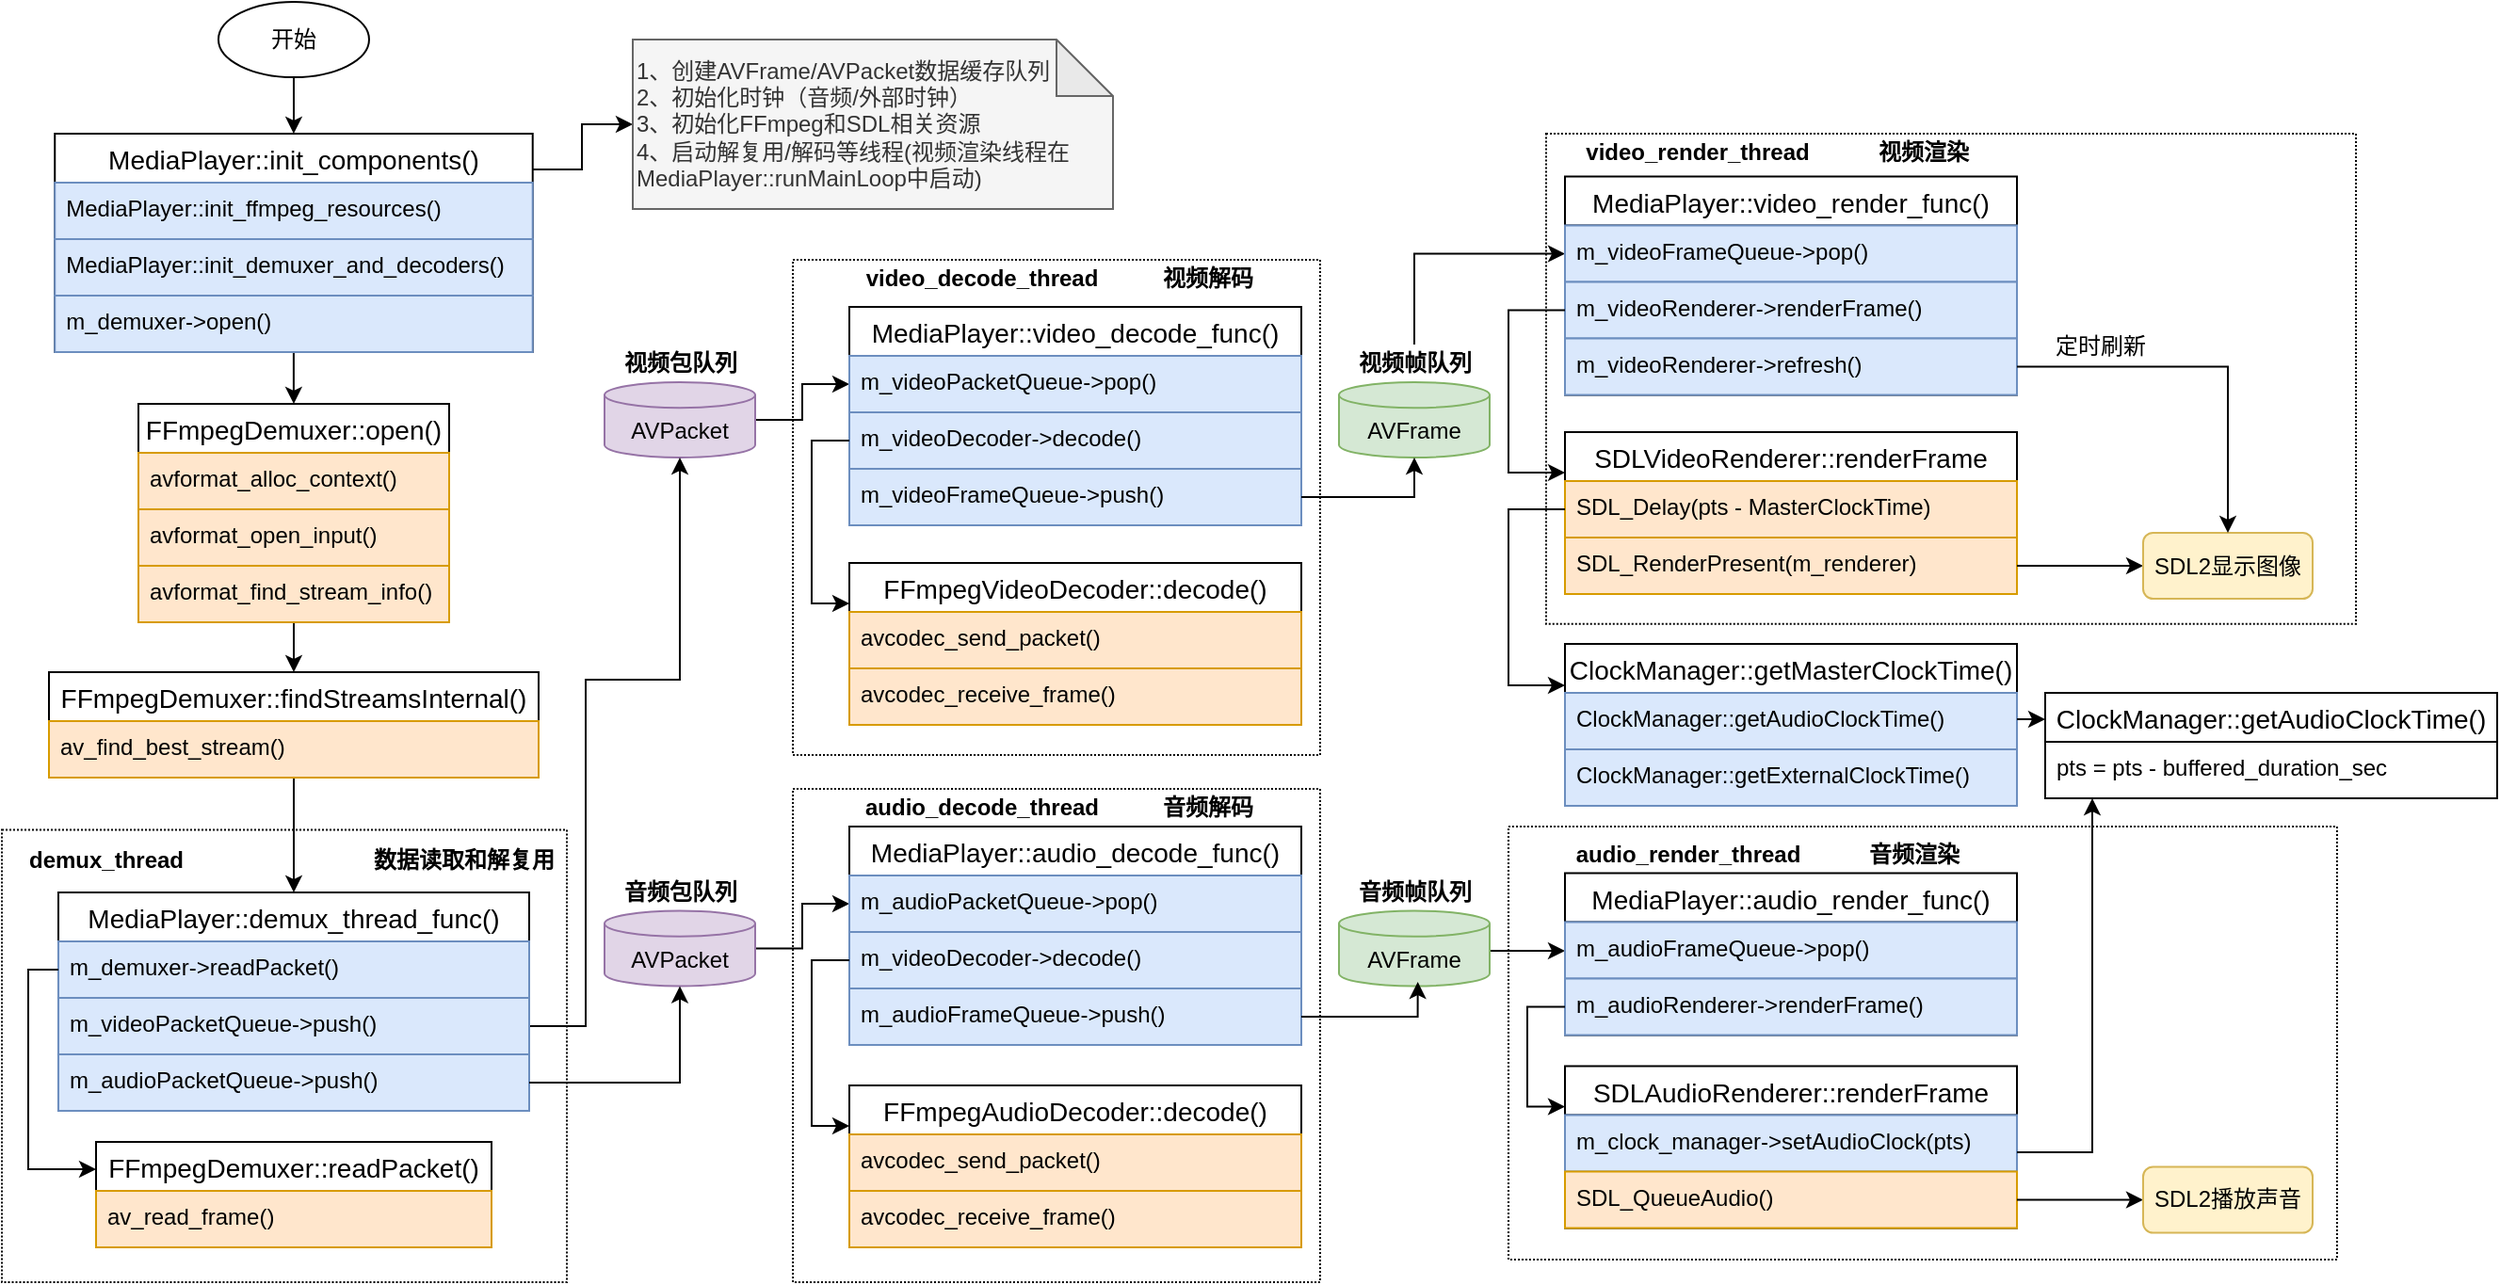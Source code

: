 <mxfile version="27.0.9">
  <diagram id="mOH2bGfiGYrDOPvBgQ04" name="第 1 页">
    <mxGraphModel dx="1140" dy="824" grid="1" gridSize="10" guides="1" tooltips="1" connect="1" arrows="1" fold="1" page="1" pageScale="1" pageWidth="1654" pageHeight="1169" math="0" shadow="0">
      <root>
        <mxCell id="0" />
        <mxCell id="1" parent="0" />
        <mxCell id="SB4KXp56VDfkJHgcCSQp-1" value="" style="rounded=0;whiteSpace=wrap;html=1;dashed=1;dashPattern=1 1;fillColor=none;" parent="1" vertex="1">
          <mxGeometry x="880" y="518" width="440" height="230" as="geometry" />
        </mxCell>
        <mxCell id="7iCDQOCc2yBLhXgkUccZ-37" value="" style="rounded=0;whiteSpace=wrap;html=1;dashed=1;dashPattern=1 1;fillColor=none;" parent="1" vertex="1">
          <mxGeometry x="500" y="498" width="280" height="262" as="geometry" />
        </mxCell>
        <mxCell id="Xfuu56E65eA4KIhRK03K-68" value="&lt;b&gt;audio_decode_thread&lt;/b&gt;" style="text;html=1;align=center;verticalAlign=middle;resizable=0;points=[];autosize=1;strokeColor=none;fillColor=none;" parent="1" vertex="1">
          <mxGeometry x="530" y="498" width="140" height="20" as="geometry" />
        </mxCell>
        <mxCell id="SB4KXp56VDfkJHgcCSQp-4" value="" style="rounded=0;whiteSpace=wrap;html=1;dashed=1;dashPattern=1 1;fillColor=none;" parent="1" vertex="1">
          <mxGeometry x="900" y="150" width="430" height="260.38" as="geometry" />
        </mxCell>
        <mxCell id="SB4KXp56VDfkJHgcCSQp-3" value="" style="rounded=0;whiteSpace=wrap;html=1;dashed=1;dashPattern=1 1;fillColor=none;" parent="1" vertex="1">
          <mxGeometry x="500" y="217" width="280" height="263" as="geometry" />
        </mxCell>
        <mxCell id="SB4KXp56VDfkJHgcCSQp-12" style="edgeStyle=orthogonalEdgeStyle;rounded=0;orthogonalLoop=1;jettySize=auto;html=1;" parent="1" source="rhwfTb7_6T4bcmKi983J-2" target="c72-SqDra1Vp4JeCFU7h-42" edge="1">
          <mxGeometry relative="1" as="geometry" />
        </mxCell>
        <mxCell id="rhwfTb7_6T4bcmKi983J-2" value="开始" style="ellipse;whiteSpace=wrap;html=1;" parent="1" vertex="1">
          <mxGeometry x="194.99" y="80" width="80" height="40" as="geometry" />
        </mxCell>
        <mxCell id="Xfuu56E65eA4KIhRK03K-79" style="edgeStyle=orthogonalEdgeStyle;rounded=0;orthogonalLoop=1;jettySize=auto;html=1;" parent="1" source="7iCDQOCc2yBLhXgkUccZ-12" target="Xfuu56E65eA4KIhRK03K-72" edge="1">
          <mxGeometry relative="1" as="geometry" />
        </mxCell>
        <mxCell id="7iCDQOCc2yBLhXgkUccZ-12" value="AVPacket" style="shape=cylinder3;whiteSpace=wrap;html=1;boundedLbl=1;backgroundOutline=1;size=6.81;fillColor=#e1d5e7;strokeColor=#9673a6;" parent="1" vertex="1">
          <mxGeometry x="400" y="562.75" width="80" height="40" as="geometry" />
        </mxCell>
        <mxCell id="Xfuu56E65eA4KIhRK03K-19" style="edgeStyle=orthogonalEdgeStyle;rounded=0;orthogonalLoop=1;jettySize=auto;html=1;" parent="1" source="7iCDQOCc2yBLhXgkUccZ-17" target="Xfuu56E65eA4KIhRK03K-2" edge="1">
          <mxGeometry relative="1" as="geometry" />
        </mxCell>
        <mxCell id="7iCDQOCc2yBLhXgkUccZ-17" value="AVPacket" style="shape=cylinder3;whiteSpace=wrap;html=1;boundedLbl=1;backgroundOutline=1;size=6.81;fillColor=#e1d5e7;strokeColor=#9673a6;" parent="1" vertex="1">
          <mxGeometry x="400" y="282" width="80" height="40" as="geometry" />
        </mxCell>
        <mxCell id="7iCDQOCc2yBLhXgkUccZ-18" value="视频包队列" style="text;html=1;align=center;verticalAlign=middle;resizable=0;points=[];autosize=1;strokeColor=none;fillColor=none;fontStyle=1" parent="1" vertex="1">
          <mxGeometry x="400" y="262" width="80" height="20" as="geometry" />
        </mxCell>
        <mxCell id="7iCDQOCc2yBLhXgkUccZ-24" value="" style="rounded=0;whiteSpace=wrap;html=1;dashed=1;dashPattern=1 1;fillColor=none;" parent="1" vertex="1">
          <mxGeometry x="80" y="519.75" width="300" height="240.25" as="geometry" />
        </mxCell>
        <mxCell id="7iCDQOCc2yBLhXgkUccZ-25" value="&lt;b&gt;demux_thread&lt;/b&gt;" style="text;html=1;align=center;verticalAlign=middle;resizable=0;points=[];autosize=1;strokeColor=none;fillColor=none;" parent="1" vertex="1">
          <mxGeometry x="85" y="526" width="100" height="20" as="geometry" />
        </mxCell>
        <mxCell id="7iCDQOCc2yBLhXgkUccZ-26" value="&lt;b&gt;数据读取和解复用&lt;/b&gt;" style="text;html=1;align=center;verticalAlign=middle;resizable=0;points=[];autosize=1;strokeColor=none;fillColor=none;" parent="1" vertex="1">
          <mxGeometry x="269.99" y="526" width="110" height="20" as="geometry" />
        </mxCell>
        <mxCell id="7iCDQOCc2yBLhXgkUccZ-38" value="&lt;b&gt;video_decode_thread&lt;/b&gt;" style="text;html=1;align=center;verticalAlign=middle;resizable=0;points=[];autosize=1;strokeColor=none;fillColor=none;" parent="1" vertex="1">
          <mxGeometry x="530" y="217" width="140" height="20" as="geometry" />
        </mxCell>
        <mxCell id="7iCDQOCc2yBLhXgkUccZ-39" value="&lt;b&gt;视频解码&lt;/b&gt;" style="text;html=1;align=center;verticalAlign=middle;resizable=0;points=[];autosize=1;strokeColor=none;fillColor=none;" parent="1" vertex="1">
          <mxGeometry x="690" y="217" width="60" height="20" as="geometry" />
        </mxCell>
        <mxCell id="SB4KXp56VDfkJHgcCSQp-18" style="edgeStyle=orthogonalEdgeStyle;rounded=0;orthogonalLoop=1;jettySize=auto;html=1;" parent="1" source="7iCDQOCc2yBLhXgkUccZ-42" target="-IkFpjDtR0wQirPniWO9-34" edge="1">
          <mxGeometry relative="1" as="geometry">
            <Array as="points">
              <mxPoint x="880" y="584" />
              <mxPoint x="880" y="584" />
            </Array>
          </mxGeometry>
        </mxCell>
        <mxCell id="7iCDQOCc2yBLhXgkUccZ-42" value="AVFrame" style="shape=cylinder3;whiteSpace=wrap;html=1;boundedLbl=1;backgroundOutline=1;size=6.81;fillColor=#d5e8d4;strokeColor=#82b366;" parent="1" vertex="1">
          <mxGeometry x="790" y="562.75" width="80" height="40" as="geometry" />
        </mxCell>
        <mxCell id="7iCDQOCc2yBLhXgkUccZ-43" value="音频帧队列" style="text;html=1;align=center;verticalAlign=middle;resizable=0;points=[];autosize=1;strokeColor=none;fillColor=none;fontStyle=1" parent="1" vertex="1">
          <mxGeometry x="790" y="542.75" width="80" height="20" as="geometry" />
        </mxCell>
        <mxCell id="7iCDQOCc2yBLhXgkUccZ-44" value="AVFrame" style="shape=cylinder3;whiteSpace=wrap;html=1;boundedLbl=1;backgroundOutline=1;size=6.81;fillColor=#d5e8d4;strokeColor=#82b366;" parent="1" vertex="1">
          <mxGeometry x="790" y="282" width="80" height="40" as="geometry" />
        </mxCell>
        <mxCell id="-IkFpjDtR0wQirPniWO9-48" style="edgeStyle=orthogonalEdgeStyle;rounded=0;orthogonalLoop=1;jettySize=auto;html=1;" parent="1" source="7iCDQOCc2yBLhXgkUccZ-45" target="Xfuu56E65eA4KIhRK03K-48" edge="1">
          <mxGeometry relative="1" as="geometry" />
        </mxCell>
        <mxCell id="7iCDQOCc2yBLhXgkUccZ-45" value="视频帧队列" style="text;html=1;align=center;verticalAlign=middle;resizable=0;points=[];autosize=1;strokeColor=none;fillColor=none;fontStyle=1" parent="1" vertex="1">
          <mxGeometry x="790" y="262" width="80" height="20" as="geometry" />
        </mxCell>
        <mxCell id="-IkFpjDtR0wQirPniWO9-11" style="edgeStyle=orthogonalEdgeStyle;rounded=0;orthogonalLoop=1;jettySize=auto;html=1;" parent="1" source="c72-SqDra1Vp4JeCFU7h-25" target="c72-SqDra1Vp4JeCFU7h-31" edge="1">
          <mxGeometry relative="1" as="geometry">
            <Array as="points">
              <mxPoint x="235" y="423" />
              <mxPoint x="235" y="423" />
            </Array>
          </mxGeometry>
        </mxCell>
        <mxCell id="c72-SqDra1Vp4JeCFU7h-25" value="FFmpegDemuxer::open()" style="swimlane;fontStyle=0;childLayout=stackLayout;horizontal=1;startSize=26;horizontalStack=0;resizeParent=1;resizeParentMax=0;resizeLast=0;collapsible=1;marginBottom=0;align=center;fontSize=14;" parent="1" vertex="1">
          <mxGeometry x="152.5" y="293.5" width="165" height="116" as="geometry" />
        </mxCell>
        <mxCell id="c72-SqDra1Vp4JeCFU7h-26" value="avformat_alloc_context()" style="text;strokeColor=#d79b00;fillColor=#ffe6cc;spacingLeft=4;spacingRight=4;overflow=hidden;rotatable=0;points=[[0,0.5],[1,0.5]];portConstraint=eastwest;fontSize=12;" parent="c72-SqDra1Vp4JeCFU7h-25" vertex="1">
          <mxGeometry y="26" width="165" height="30" as="geometry" />
        </mxCell>
        <mxCell id="c72-SqDra1Vp4JeCFU7h-29" value="avformat_open_input()" style="text;strokeColor=#d79b00;fillColor=#ffe6cc;spacingLeft=4;spacingRight=4;overflow=hidden;rotatable=0;points=[[0,0.5],[1,0.5]];portConstraint=eastwest;fontSize=12;" parent="c72-SqDra1Vp4JeCFU7h-25" vertex="1">
          <mxGeometry y="56" width="165" height="30" as="geometry" />
        </mxCell>
        <mxCell id="c72-SqDra1Vp4JeCFU7h-30" value="avformat_find_stream_info()" style="text;strokeColor=#d79b00;fillColor=#ffe6cc;spacingLeft=4;spacingRight=4;overflow=hidden;rotatable=0;points=[[0,0.5],[1,0.5]];portConstraint=eastwest;fontSize=12;" parent="c72-SqDra1Vp4JeCFU7h-25" vertex="1">
          <mxGeometry y="86" width="165" height="30" as="geometry" />
        </mxCell>
        <mxCell id="-IkFpjDtR0wQirPniWO9-18" style="edgeStyle=orthogonalEdgeStyle;rounded=0;orthogonalLoop=1;jettySize=auto;html=1;" parent="1" source="c72-SqDra1Vp4JeCFU7h-31" target="Xfuu56E65eA4KIhRK03K-40" edge="1">
          <mxGeometry relative="1" as="geometry" />
        </mxCell>
        <mxCell id="c72-SqDra1Vp4JeCFU7h-31" value="FFmpegDemuxer::findStreamsInternal()" style="swimlane;fontStyle=0;childLayout=stackLayout;horizontal=1;startSize=26;horizontalStack=0;resizeParent=1;resizeParentMax=0;resizeLast=0;collapsible=1;marginBottom=0;align=center;fontSize=14;" parent="1" vertex="1">
          <mxGeometry x="105" y="436" width="260" height="56" as="geometry" />
        </mxCell>
        <mxCell id="c72-SqDra1Vp4JeCFU7h-32" value="av_find_best_stream()" style="text;strokeColor=#d79b00;fillColor=#ffe6cc;spacingLeft=4;spacingRight=4;overflow=hidden;rotatable=0;points=[[0,0.5],[1,0.5]];portConstraint=eastwest;fontSize=12;" parent="c72-SqDra1Vp4JeCFU7h-31" vertex="1">
          <mxGeometry y="26" width="260" height="30" as="geometry" />
        </mxCell>
        <mxCell id="c72-SqDra1Vp4JeCFU7h-36" value="FFmpegDemuxer::readPacket()" style="swimlane;fontStyle=0;childLayout=stackLayout;horizontal=1;startSize=26;horizontalStack=0;resizeParent=1;resizeParentMax=0;resizeLast=0;collapsible=1;marginBottom=0;align=center;fontSize=14;" parent="1" vertex="1">
          <mxGeometry x="130" y="685.5" width="210" height="56" as="geometry" />
        </mxCell>
        <mxCell id="c72-SqDra1Vp4JeCFU7h-37" value="av_read_frame()" style="text;strokeColor=#d79b00;fillColor=#ffe6cc;spacingLeft=4;spacingRight=4;overflow=hidden;rotatable=0;points=[[0,0.5],[1,0.5]];portConstraint=eastwest;fontSize=12;" parent="c72-SqDra1Vp4JeCFU7h-36" vertex="1">
          <mxGeometry y="26" width="210" height="30" as="geometry" />
        </mxCell>
        <mxCell id="SB4KXp56VDfkJHgcCSQp-13" style="edgeStyle=orthogonalEdgeStyle;rounded=0;orthogonalLoop=1;jettySize=auto;html=1;" parent="1" source="c72-SqDra1Vp4JeCFU7h-42" target="c72-SqDra1Vp4JeCFU7h-25" edge="1">
          <mxGeometry relative="1" as="geometry" />
        </mxCell>
        <mxCell id="ticRcjopByrPdoe4r7Mj-2" style="edgeStyle=orthogonalEdgeStyle;rounded=0;orthogonalLoop=1;jettySize=auto;html=1;" parent="1" source="c72-SqDra1Vp4JeCFU7h-42" target="ticRcjopByrPdoe4r7Mj-1" edge="1">
          <mxGeometry relative="1" as="geometry">
            <Array as="points">
              <mxPoint x="388" y="169" />
              <mxPoint x="388" y="145" />
            </Array>
          </mxGeometry>
        </mxCell>
        <mxCell id="c72-SqDra1Vp4JeCFU7h-42" value="MediaPlayer::init_components()" style="swimlane;fontStyle=0;childLayout=stackLayout;horizontal=1;startSize=26;horizontalStack=0;resizeParent=1;resizeParentMax=0;resizeLast=0;collapsible=1;marginBottom=0;align=center;fontSize=14;" parent="1" vertex="1">
          <mxGeometry x="108.12" y="150" width="253.74" height="116" as="geometry" />
        </mxCell>
        <mxCell id="c72-SqDra1Vp4JeCFU7h-43" value="MediaPlayer::init_ffmpeg_resources()" style="text;strokeColor=#6c8ebf;fillColor=#dae8fc;spacingLeft=4;spacingRight=4;overflow=hidden;rotatable=0;points=[[0,0.5],[1,0.5]];portConstraint=eastwest;fontSize=12;" parent="c72-SqDra1Vp4JeCFU7h-42" vertex="1">
          <mxGeometry y="26" width="253.74" height="30" as="geometry" />
        </mxCell>
        <mxCell id="SB4KXp56VDfkJHgcCSQp-9" value="MediaPlayer::init_demuxer_and_decoders()" style="text;strokeColor=#6c8ebf;fillColor=#dae8fc;spacingLeft=4;spacingRight=4;overflow=hidden;rotatable=0;points=[[0,0.5],[1,0.5]];portConstraint=eastwest;fontSize=12;" parent="c72-SqDra1Vp4JeCFU7h-42" vertex="1">
          <mxGeometry y="56" width="253.74" height="30" as="geometry" />
        </mxCell>
        <mxCell id="SB4KXp56VDfkJHgcCSQp-10" value="m_demuxer-&gt;open()" style="text;strokeColor=#6c8ebf;fillColor=#dae8fc;spacingLeft=4;spacingRight=4;overflow=hidden;rotatable=0;points=[[0,0.5],[1,0.5]];portConstraint=eastwest;fontSize=12;" parent="c72-SqDra1Vp4JeCFU7h-42" vertex="1">
          <mxGeometry y="86" width="253.74" height="30" as="geometry" />
        </mxCell>
        <mxCell id="Xfuu56E65eA4KIhRK03K-1" value="MediaPlayer::video_decode_func()" style="swimlane;fontStyle=0;childLayout=stackLayout;horizontal=1;startSize=26;horizontalStack=0;resizeParent=1;resizeParentMax=0;resizeLast=0;collapsible=1;marginBottom=0;align=center;fontSize=14;" parent="1" vertex="1">
          <mxGeometry x="530" y="242" width="240" height="116" as="geometry" />
        </mxCell>
        <mxCell id="Xfuu56E65eA4KIhRK03K-2" value="m_videoPacketQueue-&gt;pop()" style="text;strokeColor=#6c8ebf;fillColor=#dae8fc;spacingLeft=4;spacingRight=4;overflow=hidden;rotatable=0;points=[[0,0.5],[1,0.5]];portConstraint=eastwest;fontSize=12;" parent="Xfuu56E65eA4KIhRK03K-1" vertex="1">
          <mxGeometry y="26" width="240" height="30" as="geometry" />
        </mxCell>
        <mxCell id="-IkFpjDtR0wQirPniWO9-23" value="m_videoDecoder-&gt;decode()" style="text;strokeColor=#6c8ebf;fillColor=#dae8fc;spacingLeft=4;spacingRight=4;overflow=hidden;rotatable=0;points=[[0,0.5],[1,0.5]];portConstraint=eastwest;fontSize=12;" parent="Xfuu56E65eA4KIhRK03K-1" vertex="1">
          <mxGeometry y="56" width="240" height="30" as="geometry" />
        </mxCell>
        <mxCell id="Xfuu56E65eA4KIhRK03K-8" value="m_videoFrameQueue-&gt;push()" style="text;strokeColor=#6c8ebf;fillColor=#dae8fc;spacingLeft=4;spacingRight=4;overflow=hidden;rotatable=0;points=[[0,0.5],[1,0.5]];portConstraint=eastwest;fontSize=12;" parent="Xfuu56E65eA4KIhRK03K-1" vertex="1">
          <mxGeometry y="86" width="240" height="30" as="geometry" />
        </mxCell>
        <mxCell id="Xfuu56E65eA4KIhRK03K-3" value="FFmpegVideoDecoder::decode()" style="swimlane;fontStyle=0;childLayout=stackLayout;horizontal=1;startSize=26;horizontalStack=0;resizeParent=1;resizeParentMax=0;resizeLast=0;collapsible=1;marginBottom=0;align=center;fontSize=14;" parent="1" vertex="1">
          <mxGeometry x="530" y="378" width="240" height="86" as="geometry" />
        </mxCell>
        <mxCell id="Xfuu56E65eA4KIhRK03K-4" value="avcodec_send_packet()" style="text;strokeColor=#d79b00;fillColor=#ffe6cc;spacingLeft=4;spacingRight=4;overflow=hidden;rotatable=0;points=[[0,0.5],[1,0.5]];portConstraint=eastwest;fontSize=12;" parent="Xfuu56E65eA4KIhRK03K-3" vertex="1">
          <mxGeometry y="26" width="240" height="30" as="geometry" />
        </mxCell>
        <mxCell id="Xfuu56E65eA4KIhRK03K-5" value="avcodec_receive_frame()" style="text;strokeColor=#d79b00;fillColor=#ffe6cc;spacingLeft=4;spacingRight=4;overflow=hidden;rotatable=0;points=[[0,0.5],[1,0.5]];portConstraint=eastwest;fontSize=12;" parent="Xfuu56E65eA4KIhRK03K-3" vertex="1">
          <mxGeometry y="56" width="240" height="30" as="geometry" />
        </mxCell>
        <mxCell id="Xfuu56E65eA4KIhRK03K-18" value="音频包队列" style="text;html=1;align=center;verticalAlign=middle;resizable=0;points=[];autosize=1;strokeColor=none;fillColor=none;fontStyle=1" parent="1" vertex="1">
          <mxGeometry x="400" y="542.75" width="80" height="20" as="geometry" />
        </mxCell>
        <mxCell id="Xfuu56E65eA4KIhRK03K-24" style="edgeStyle=orthogonalEdgeStyle;rounded=0;orthogonalLoop=1;jettySize=auto;html=1;" parent="1" source="Xfuu56E65eA4KIhRK03K-8" target="7iCDQOCc2yBLhXgkUccZ-44" edge="1">
          <mxGeometry relative="1" as="geometry" />
        </mxCell>
        <mxCell id="Xfuu56E65eA4KIhRK03K-29" style="edgeStyle=orthogonalEdgeStyle;rounded=0;orthogonalLoop=1;jettySize=auto;html=1;entryX=0.5;entryY=1;entryDx=0;entryDy=0;entryPerimeter=0;" parent="1" source="-IkFpjDtR0wQirPniWO9-19" target="7iCDQOCc2yBLhXgkUccZ-17" edge="1">
          <mxGeometry relative="1" as="geometry">
            <Array as="points">
              <mxPoint x="390" y="624" />
              <mxPoint x="390" y="440" />
              <mxPoint x="440" y="440" />
            </Array>
            <mxPoint x="350" y="759" as="sourcePoint" />
          </mxGeometry>
        </mxCell>
        <mxCell id="Xfuu56E65eA4KIhRK03K-40" value="MediaPlayer::demux_thread_func()" style="swimlane;fontStyle=0;childLayout=stackLayout;horizontal=1;startSize=26;horizontalStack=0;resizeParent=1;resizeParentMax=0;resizeLast=0;collapsible=1;marginBottom=0;align=center;fontSize=14;" parent="1" vertex="1">
          <mxGeometry x="109.99" y="553" width="250.01" height="116" as="geometry" />
        </mxCell>
        <mxCell id="Xfuu56E65eA4KIhRK03K-41" value="m_demuxer-&gt;readPacket()" style="text;strokeColor=#6c8ebf;fillColor=#dae8fc;spacingLeft=4;spacingRight=4;overflow=hidden;rotatable=0;points=[[0,0.5],[1,0.5]];portConstraint=eastwest;fontSize=12;" parent="Xfuu56E65eA4KIhRK03K-40" vertex="1">
          <mxGeometry y="26" width="250.01" height="30" as="geometry" />
        </mxCell>
        <mxCell id="-IkFpjDtR0wQirPniWO9-19" value="m_videoPacketQueue-&gt;push()" style="text;strokeColor=#6c8ebf;fillColor=#dae8fc;spacingLeft=4;spacingRight=4;overflow=hidden;rotatable=0;points=[[0,0.5],[1,0.5]];portConstraint=eastwest;fontSize=12;" parent="Xfuu56E65eA4KIhRK03K-40" vertex="1">
          <mxGeometry y="56" width="250.01" height="30" as="geometry" />
        </mxCell>
        <mxCell id="-IkFpjDtR0wQirPniWO9-20" value="m_audioPacketQueue-&gt;push()" style="text;strokeColor=#6c8ebf;fillColor=#dae8fc;spacingLeft=4;spacingRight=4;overflow=hidden;rotatable=0;points=[[0,0.5],[1,0.5]];portConstraint=eastwest;fontSize=12;" parent="Xfuu56E65eA4KIhRK03K-40" vertex="1">
          <mxGeometry y="86" width="250.01" height="30" as="geometry" />
        </mxCell>
        <mxCell id="Xfuu56E65eA4KIhRK03K-46" style="edgeStyle=orthogonalEdgeStyle;rounded=0;orthogonalLoop=1;jettySize=auto;html=1;" parent="1" source="-IkFpjDtR0wQirPniWO9-20" target="7iCDQOCc2yBLhXgkUccZ-12" edge="1">
          <mxGeometry relative="1" as="geometry">
            <mxPoint x="389" y="779" as="sourcePoint" />
          </mxGeometry>
        </mxCell>
        <mxCell id="Xfuu56E65eA4KIhRK03K-47" value="MediaPlayer::video_render_func()" style="swimlane;fontStyle=0;childLayout=stackLayout;horizontal=1;startSize=26;horizontalStack=0;resizeParent=1;resizeParentMax=0;resizeLast=0;collapsible=1;marginBottom=0;align=center;fontSize=14;" parent="1" vertex="1">
          <mxGeometry x="910" y="172.75" width="240" height="116" as="geometry" />
        </mxCell>
        <mxCell id="Xfuu56E65eA4KIhRK03K-48" value="m_videoFrameQueue-&gt;pop()" style="text;strokeColor=#6c8ebf;fillColor=#dae8fc;spacingLeft=4;spacingRight=4;overflow=hidden;rotatable=0;points=[[0,0.5],[1,0.5]];portConstraint=eastwest;fontSize=12;" parent="Xfuu56E65eA4KIhRK03K-47" vertex="1">
          <mxGeometry y="26" width="240" height="30" as="geometry" />
        </mxCell>
        <mxCell id="Xfuu56E65eA4KIhRK03K-82" value="m_videoRenderer-&gt;renderFrame()" style="text;strokeColor=#6c8ebf;fillColor=#dae8fc;spacingLeft=4;spacingRight=4;overflow=hidden;rotatable=0;points=[[0,0.5],[1,0.5]];portConstraint=eastwest;fontSize=12;" parent="Xfuu56E65eA4KIhRK03K-47" vertex="1">
          <mxGeometry y="56" width="240" height="30" as="geometry" />
        </mxCell>
        <mxCell id="-IkFpjDtR0wQirPniWO9-5" value="m_videoRenderer-&gt;refresh()" style="text;strokeColor=#6c8ebf;fillColor=#dae8fc;spacingLeft=4;spacingRight=4;overflow=hidden;rotatable=0;points=[[0,0.5],[1,0.5]];portConstraint=eastwest;fontSize=12;" parent="Xfuu56E65eA4KIhRK03K-47" vertex="1">
          <mxGeometry y="86" width="240" height="30" as="geometry" />
        </mxCell>
        <mxCell id="Xfuu56E65eA4KIhRK03K-52" value="ClockManager::getMasterClockTime()" style="swimlane;fontStyle=0;childLayout=stackLayout;horizontal=1;startSize=26;horizontalStack=0;resizeParent=1;resizeParentMax=0;resizeLast=0;collapsible=1;marginBottom=0;align=center;fontSize=14;" parent="1" vertex="1">
          <mxGeometry x="910" y="421" width="240" height="86" as="geometry" />
        </mxCell>
        <mxCell id="Xfuu56E65eA4KIhRK03K-53" value="ClockManager::getAudioClockTime()" style="text;strokeColor=#6c8ebf;fillColor=#dae8fc;spacingLeft=4;spacingRight=4;overflow=hidden;rotatable=0;points=[[0,0.5],[1,0.5]];portConstraint=eastwest;fontSize=12;" parent="Xfuu56E65eA4KIhRK03K-52" vertex="1">
          <mxGeometry y="26" width="240" height="30" as="geometry" />
        </mxCell>
        <mxCell id="-IkFpjDtR0wQirPniWO9-30" value="ClockManager::getExternalClockTime()" style="text;strokeColor=#6c8ebf;fillColor=#dae8fc;spacingLeft=4;spacingRight=4;overflow=hidden;rotatable=0;points=[[0,0.5],[1,0.5]];portConstraint=eastwest;fontSize=12;" parent="Xfuu56E65eA4KIhRK03K-52" vertex="1">
          <mxGeometry y="56" width="240" height="30" as="geometry" />
        </mxCell>
        <mxCell id="Xfuu56E65eA4KIhRK03K-55" value="SDLVideoRenderer::renderFrame" style="swimlane;fontStyle=0;childLayout=stackLayout;horizontal=1;startSize=26;horizontalStack=0;resizeParent=1;resizeParentMax=0;resizeLast=0;collapsible=1;marginBottom=0;align=center;fontSize=14;" parent="1" vertex="1">
          <mxGeometry x="910" y="308.5" width="240" height="86" as="geometry" />
        </mxCell>
        <mxCell id="Xfuu56E65eA4KIhRK03K-56" value="SDL_Delay(pts - MasterClockTime)" style="text;strokeColor=#d79b00;fillColor=#ffe6cc;spacingLeft=4;spacingRight=4;overflow=hidden;rotatable=0;points=[[0,0.5],[1,0.5]];portConstraint=eastwest;fontSize=12;" parent="Xfuu56E65eA4KIhRK03K-55" vertex="1">
          <mxGeometry y="26" width="240" height="30" as="geometry" />
        </mxCell>
        <mxCell id="Xfuu56E65eA4KIhRK03K-61" value="SDL_RenderPresent(m_renderer)" style="text;strokeColor=#d79b00;fillColor=#ffe6cc;spacingLeft=4;spacingRight=4;overflow=hidden;rotatable=0;points=[[0,0.5],[1,0.5]];portConstraint=eastwest;fontSize=12;" parent="Xfuu56E65eA4KIhRK03K-55" vertex="1">
          <mxGeometry y="56" width="240" height="30" as="geometry" />
        </mxCell>
        <mxCell id="Xfuu56E65eA4KIhRK03K-66" style="edgeStyle=orthogonalEdgeStyle;rounded=0;orthogonalLoop=1;jettySize=auto;html=1;" parent="1" source="Xfuu56E65eA4KIhRK03K-61" target="Xfuu56E65eA4KIhRK03K-67" edge="1">
          <mxGeometry relative="1" as="geometry">
            <mxPoint x="1210" y="459.75" as="targetPoint" />
            <Array as="points" />
          </mxGeometry>
        </mxCell>
        <mxCell id="Xfuu56E65eA4KIhRK03K-67" value="SDL2显示图像" style="rounded=1;whiteSpace=wrap;html=1;shadow=0;fillColor=#fff2cc;strokeColor=#d6b656;" parent="1" vertex="1">
          <mxGeometry x="1217" y="362" width="90" height="35" as="geometry" />
        </mxCell>
        <mxCell id="Xfuu56E65eA4KIhRK03K-69" value="&lt;b&gt;音频解码&lt;/b&gt;" style="text;html=1;align=center;verticalAlign=middle;resizable=0;points=[];autosize=1;strokeColor=none;fillColor=none;" parent="1" vertex="1">
          <mxGeometry x="690" y="498" width="60" height="20" as="geometry" />
        </mxCell>
        <mxCell id="Xfuu56E65eA4KIhRK03K-71" value="MediaPlayer::audio_decode_func()" style="swimlane;fontStyle=0;childLayout=stackLayout;horizontal=1;startSize=26;horizontalStack=0;resizeParent=1;resizeParentMax=0;resizeLast=0;collapsible=1;marginBottom=0;align=center;fontSize=14;" parent="1" vertex="1">
          <mxGeometry x="530" y="518" width="240" height="116" as="geometry" />
        </mxCell>
        <mxCell id="Xfuu56E65eA4KIhRK03K-72" value="m_audioPacketQueue-&gt;pop()" style="text;strokeColor=#6c8ebf;fillColor=#dae8fc;spacingLeft=4;spacingRight=4;overflow=hidden;rotatable=0;points=[[0,0.5],[1,0.5]];portConstraint=eastwest;fontSize=12;" parent="Xfuu56E65eA4KIhRK03K-71" vertex="1">
          <mxGeometry y="26" width="240" height="30" as="geometry" />
        </mxCell>
        <mxCell id="SB4KXp56VDfkJHgcCSQp-14" value="m_videoDecoder-&gt;decode()" style="text;strokeColor=#6c8ebf;fillColor=#dae8fc;spacingLeft=4;spacingRight=4;overflow=hidden;rotatable=0;points=[[0,0.5],[1,0.5]];portConstraint=eastwest;fontSize=12;" parent="Xfuu56E65eA4KIhRK03K-71" vertex="1">
          <mxGeometry y="56" width="240" height="30" as="geometry" />
        </mxCell>
        <mxCell id="Xfuu56E65eA4KIhRK03K-78" value="m_audioFrameQueue-&gt;push()" style="text;strokeColor=#6c8ebf;fillColor=#dae8fc;spacingLeft=4;spacingRight=4;overflow=hidden;rotatable=0;points=[[0,0.5],[1,0.5]];portConstraint=eastwest;fontSize=12;" parent="Xfuu56E65eA4KIhRK03K-71" vertex="1">
          <mxGeometry y="86" width="240" height="30" as="geometry" />
        </mxCell>
        <mxCell id="Xfuu56E65eA4KIhRK03K-73" style="edgeStyle=orthogonalEdgeStyle;rounded=0;orthogonalLoop=1;jettySize=auto;html=1;" parent="1" source="Xfuu56E65eA4KIhRK03K-74" edge="1">
          <mxGeometry relative="1" as="geometry">
            <Array as="points">
              <mxPoint x="650" y="688" />
              <mxPoint x="650" y="688" />
            </Array>
            <mxPoint x="650" y="688" as="targetPoint" />
          </mxGeometry>
        </mxCell>
        <mxCell id="Xfuu56E65eA4KIhRK03K-74" value="FFmpegAudioDecoder::decode()" style="swimlane;fontStyle=0;childLayout=stackLayout;horizontal=1;startSize=26;horizontalStack=0;resizeParent=1;resizeParentMax=0;resizeLast=0;collapsible=1;marginBottom=0;align=center;fontSize=14;" parent="1" vertex="1">
          <mxGeometry x="530" y="655.5" width="240" height="86" as="geometry" />
        </mxCell>
        <mxCell id="Xfuu56E65eA4KIhRK03K-75" value="avcodec_send_packet()" style="text;strokeColor=#d79b00;fillColor=#ffe6cc;spacingLeft=4;spacingRight=4;overflow=hidden;rotatable=0;points=[[0,0.5],[1,0.5]];portConstraint=eastwest;fontSize=12;" parent="Xfuu56E65eA4KIhRK03K-74" vertex="1">
          <mxGeometry y="26" width="240" height="30" as="geometry" />
        </mxCell>
        <mxCell id="Xfuu56E65eA4KIhRK03K-76" value="avcodec_receive_frame()" style="text;strokeColor=#d79b00;fillColor=#ffe6cc;spacingLeft=4;spacingRight=4;overflow=hidden;rotatable=0;points=[[0,0.5],[1,0.5]];portConstraint=eastwest;fontSize=12;" parent="Xfuu56E65eA4KIhRK03K-74" vertex="1">
          <mxGeometry y="56" width="240" height="30" as="geometry" />
        </mxCell>
        <mxCell id="Xfuu56E65eA4KIhRK03K-81" style="edgeStyle=orthogonalEdgeStyle;rounded=0;orthogonalLoop=1;jettySize=auto;html=1;entryX=0;entryY=0.25;entryDx=0;entryDy=0;" parent="1" source="Xfuu56E65eA4KIhRK03K-56" target="Xfuu56E65eA4KIhRK03K-52" edge="1">
          <mxGeometry relative="1" as="geometry">
            <mxPoint x="900" y="440" as="targetPoint" />
            <Array as="points">
              <mxPoint x="880" y="350" />
              <mxPoint x="880" y="443" />
              <mxPoint x="910" y="443" />
            </Array>
          </mxGeometry>
        </mxCell>
        <mxCell id="-IkFpjDtR0wQirPniWO9-6" style="edgeStyle=orthogonalEdgeStyle;rounded=0;orthogonalLoop=1;jettySize=auto;html=1;entryX=0.5;entryY=0;entryDx=0;entryDy=0;" parent="1" source="-IkFpjDtR0wQirPniWO9-5" target="Xfuu56E65eA4KIhRK03K-67" edge="1">
          <mxGeometry relative="1" as="geometry" />
        </mxCell>
        <mxCell id="-IkFpjDtR0wQirPniWO9-8" style="edgeStyle=orthogonalEdgeStyle;rounded=0;orthogonalLoop=1;jettySize=auto;html=1;entryX=0;entryY=0.25;entryDx=0;entryDy=0;" parent="1" source="Xfuu56E65eA4KIhRK03K-82" target="Xfuu56E65eA4KIhRK03K-55" edge="1">
          <mxGeometry relative="1" as="geometry">
            <Array as="points">
              <mxPoint x="880" y="244" />
              <mxPoint x="880" y="330" />
            </Array>
          </mxGeometry>
        </mxCell>
        <mxCell id="-IkFpjDtR0wQirPniWO9-9" value="定时刷新" style="text;html=1;align=center;verticalAlign=middle;resizable=0;points=[];autosize=1;strokeColor=none;fillColor=none;" parent="1" vertex="1">
          <mxGeometry x="1165" y="254" width="58" height="18" as="geometry" />
        </mxCell>
        <mxCell id="-IkFpjDtR0wQirPniWO9-21" style="edgeStyle=orthogonalEdgeStyle;rounded=0;orthogonalLoop=1;jettySize=auto;html=1;entryX=0;entryY=0.25;entryDx=0;entryDy=0;" parent="1" source="Xfuu56E65eA4KIhRK03K-41" target="c72-SqDra1Vp4JeCFU7h-36" edge="1">
          <mxGeometry relative="1" as="geometry">
            <Array as="points">
              <mxPoint x="94" y="594" />
              <mxPoint x="94" y="700" />
              <mxPoint x="130" y="700" />
            </Array>
          </mxGeometry>
        </mxCell>
        <mxCell id="-IkFpjDtR0wQirPniWO9-25" style="edgeStyle=orthogonalEdgeStyle;rounded=0;orthogonalLoop=1;jettySize=auto;html=1;entryX=0;entryY=0.25;entryDx=0;entryDy=0;" parent="1" source="-IkFpjDtR0wQirPniWO9-23" target="Xfuu56E65eA4KIhRK03K-3" edge="1">
          <mxGeometry relative="1" as="geometry" />
        </mxCell>
        <mxCell id="-IkFpjDtR0wQirPniWO9-27" value="ClockManager::getAudioClockTime()" style="swimlane;fontStyle=0;childLayout=stackLayout;horizontal=1;startSize=26;horizontalStack=0;resizeParent=1;resizeParentMax=0;resizeLast=0;collapsible=1;marginBottom=0;align=center;fontSize=14;" parent="1" vertex="1">
          <mxGeometry x="1165" y="447" width="240" height="56" as="geometry" />
        </mxCell>
        <mxCell id="-IkFpjDtR0wQirPniWO9-28" value="pts = pts - buffered_duration_sec" style="text;strokeColor=none;fillColor=none;spacingLeft=4;spacingRight=4;overflow=hidden;rotatable=0;points=[[0,0.5],[1,0.5]];portConstraint=eastwest;fontSize=12;" parent="-IkFpjDtR0wQirPniWO9-27" vertex="1">
          <mxGeometry y="26" width="240" height="30" as="geometry" />
        </mxCell>
        <mxCell id="-IkFpjDtR0wQirPniWO9-31" style="edgeStyle=orthogonalEdgeStyle;rounded=0;orthogonalLoop=1;jettySize=auto;html=1;entryX=0;entryY=0.25;entryDx=0;entryDy=0;" parent="1" source="Xfuu56E65eA4KIhRK03K-53" target="-IkFpjDtR0wQirPniWO9-27" edge="1">
          <mxGeometry relative="1" as="geometry">
            <Array as="points">
              <mxPoint x="1150" y="461" />
              <mxPoint x="1150" y="461" />
            </Array>
          </mxGeometry>
        </mxCell>
        <mxCell id="-IkFpjDtR0wQirPniWO9-33" value="MediaPlayer::audio_render_func()" style="swimlane;fontStyle=0;childLayout=stackLayout;horizontal=1;startSize=26;horizontalStack=0;resizeParent=1;resizeParentMax=0;resizeLast=0;collapsible=1;marginBottom=0;align=center;fontSize=14;" parent="1" vertex="1">
          <mxGeometry x="910" y="542.75" width="240" height="86" as="geometry" />
        </mxCell>
        <mxCell id="-IkFpjDtR0wQirPniWO9-34" value="m_audioFrameQueue-&gt;pop()" style="text;strokeColor=#6c8ebf;fillColor=#dae8fc;spacingLeft=4;spacingRight=4;overflow=hidden;rotatable=0;points=[[0,0.5],[1,0.5]];portConstraint=eastwest;fontSize=12;" parent="-IkFpjDtR0wQirPniWO9-33" vertex="1">
          <mxGeometry y="26" width="240" height="30" as="geometry" />
        </mxCell>
        <mxCell id="-IkFpjDtR0wQirPniWO9-35" value="m_audioRenderer-&gt;renderFrame()" style="text;strokeColor=#6c8ebf;fillColor=#dae8fc;spacingLeft=4;spacingRight=4;overflow=hidden;rotatable=0;points=[[0,0.5],[1,0.5]];portConstraint=eastwest;fontSize=12;" parent="-IkFpjDtR0wQirPniWO9-33" vertex="1">
          <mxGeometry y="56" width="240" height="30" as="geometry" />
        </mxCell>
        <mxCell id="-IkFpjDtR0wQirPniWO9-37" value="SDLAudioRenderer::renderFrame" style="swimlane;fontStyle=0;childLayout=stackLayout;horizontal=1;startSize=26;horizontalStack=0;resizeParent=1;resizeParentMax=0;resizeLast=0;collapsible=1;marginBottom=0;align=center;fontSize=14;" parent="1" vertex="1">
          <mxGeometry x="910" y="645.25" width="240" height="86" as="geometry" />
        </mxCell>
        <mxCell id="-IkFpjDtR0wQirPniWO9-38" value="m_clock_manager-&gt;setAudioClock(pts)" style="text;strokeColor=#6c8ebf;fillColor=#dae8fc;spacingLeft=4;spacingRight=4;overflow=hidden;rotatable=0;points=[[0,0.5],[1,0.5]];portConstraint=eastwest;fontSize=12;" parent="-IkFpjDtR0wQirPniWO9-37" vertex="1">
          <mxGeometry y="26" width="240" height="30" as="geometry" />
        </mxCell>
        <mxCell id="-IkFpjDtR0wQirPniWO9-39" value="SDL_QueueAudio()" style="text;strokeColor=#d79b00;fillColor=#ffe6cc;spacingLeft=4;spacingRight=4;overflow=hidden;rotatable=0;points=[[0,0.5],[1,0.5]];portConstraint=eastwest;fontSize=12;" parent="-IkFpjDtR0wQirPniWO9-37" vertex="1">
          <mxGeometry y="56" width="240" height="30" as="geometry" />
        </mxCell>
        <mxCell id="-IkFpjDtR0wQirPniWO9-40" style="edgeStyle=orthogonalEdgeStyle;rounded=0;orthogonalLoop=1;jettySize=auto;html=1;" parent="1" source="-IkFpjDtR0wQirPniWO9-39" target="-IkFpjDtR0wQirPniWO9-41" edge="1">
          <mxGeometry relative="1" as="geometry">
            <mxPoint x="1210" y="802" as="targetPoint" />
            <Array as="points" />
          </mxGeometry>
        </mxCell>
        <mxCell id="-IkFpjDtR0wQirPniWO9-41" value="SDL2播放声音" style="rounded=1;whiteSpace=wrap;html=1;shadow=0;fillColor=#fff2cc;strokeColor=#d6b656;" parent="1" vertex="1">
          <mxGeometry x="1217" y="698.75" width="90" height="35" as="geometry" />
        </mxCell>
        <mxCell id="-IkFpjDtR0wQirPniWO9-43" style="edgeStyle=orthogonalEdgeStyle;rounded=0;orthogonalLoop=1;jettySize=auto;html=1;entryX=0;entryY=0.25;entryDx=0;entryDy=0;" parent="1" source="-IkFpjDtR0wQirPniWO9-35" target="-IkFpjDtR0wQirPniWO9-37" edge="1">
          <mxGeometry relative="1" as="geometry" />
        </mxCell>
        <mxCell id="-IkFpjDtR0wQirPniWO9-46" style="edgeStyle=orthogonalEdgeStyle;rounded=0;orthogonalLoop=1;jettySize=auto;html=1;" parent="1" source="-IkFpjDtR0wQirPniWO9-38" target="-IkFpjDtR0wQirPniWO9-28" edge="1">
          <mxGeometry relative="1" as="geometry">
            <Array as="points">
              <mxPoint x="1190" y="691" />
            </Array>
          </mxGeometry>
        </mxCell>
        <mxCell id="-IkFpjDtR0wQirPniWO9-49" value="&lt;b&gt;video_render_thread&lt;/b&gt;" style="text;html=1;align=center;verticalAlign=middle;resizable=0;points=[];autosize=1;strokeColor=none;fillColor=none;" parent="1" vertex="1">
          <mxGeometry x="915" y="150" width="130" height="20" as="geometry" />
        </mxCell>
        <mxCell id="-IkFpjDtR0wQirPniWO9-50" value="&lt;b&gt;视频渲染&lt;/b&gt;" style="text;html=1;align=center;verticalAlign=middle;resizable=0;points=[];autosize=1;strokeColor=none;fillColor=none;" parent="1" vertex="1">
          <mxGeometry x="1070" y="150" width="60" height="20" as="geometry" />
        </mxCell>
        <mxCell id="-IkFpjDtR0wQirPniWO9-51" value="&lt;b&gt;audio_render_thread&lt;/b&gt;" style="text;html=1;align=center;verticalAlign=middle;resizable=0;points=[];autosize=1;strokeColor=none;fillColor=none;" parent="1" vertex="1">
          <mxGeometry x="910" y="522.75" width="130" height="20" as="geometry" />
        </mxCell>
        <mxCell id="-IkFpjDtR0wQirPniWO9-52" value="&lt;b&gt;音频渲染&lt;/b&gt;" style="text;html=1;align=center;verticalAlign=middle;resizable=0;points=[];autosize=1;strokeColor=none;fillColor=none;" parent="1" vertex="1">
          <mxGeometry x="1065" y="522.75" width="60" height="20" as="geometry" />
        </mxCell>
        <mxCell id="SB4KXp56VDfkJHgcCSQp-16" style="edgeStyle=orthogonalEdgeStyle;rounded=0;orthogonalLoop=1;jettySize=auto;html=1;entryX=0;entryY=0.25;entryDx=0;entryDy=0;" parent="1" source="SB4KXp56VDfkJHgcCSQp-14" target="Xfuu56E65eA4KIhRK03K-74" edge="1">
          <mxGeometry relative="1" as="geometry" />
        </mxCell>
        <mxCell id="SB4KXp56VDfkJHgcCSQp-17" style="edgeStyle=orthogonalEdgeStyle;rounded=0;orthogonalLoop=1;jettySize=auto;html=1;entryX=0.523;entryY=0.944;entryDx=0;entryDy=0;entryPerimeter=0;" parent="1" source="Xfuu56E65eA4KIhRK03K-78" target="7iCDQOCc2yBLhXgkUccZ-42" edge="1">
          <mxGeometry relative="1" as="geometry">
            <Array as="points">
              <mxPoint x="832" y="619" />
            </Array>
          </mxGeometry>
        </mxCell>
        <mxCell id="ticRcjopByrPdoe4r7Mj-1" value="&lt;span style=&quot;color: rgb(51 , 51 , 51)&quot;&gt;1、创建AVFrame/AVPacket数据缓存队列&lt;/span&gt;&lt;br style=&quot;color: rgb(51 , 51 , 51)&quot;&gt;&lt;span style=&quot;color: rgb(51 , 51 , 51)&quot;&gt;2、初始化时钟（音频/外部时钟）&lt;/span&gt;&lt;br style=&quot;color: rgb(51 , 51 , 51)&quot;&gt;&lt;span style=&quot;color: rgb(51 , 51 , 51)&quot;&gt;3、初始化FFmpeg和SDL相关资源&lt;/span&gt;&lt;br style=&quot;color: rgb(51 , 51 , 51)&quot;&gt;&lt;span style=&quot;color: rgb(51 , 51 , 51)&quot;&gt;4、启动解复用/解码等线程(视频渲染线程在MediaPlayer::runMainLoop中启动)&lt;/span&gt;" style="shape=note;whiteSpace=wrap;html=1;backgroundOutline=1;darkOpacity=0.05;align=left;fillColor=#f5f5f5;fontColor=#333333;strokeColor=#666666;" parent="1" vertex="1">
          <mxGeometry x="415" y="100" width="255" height="90" as="geometry" />
        </mxCell>
      </root>
    </mxGraphModel>
  </diagram>
</mxfile>
